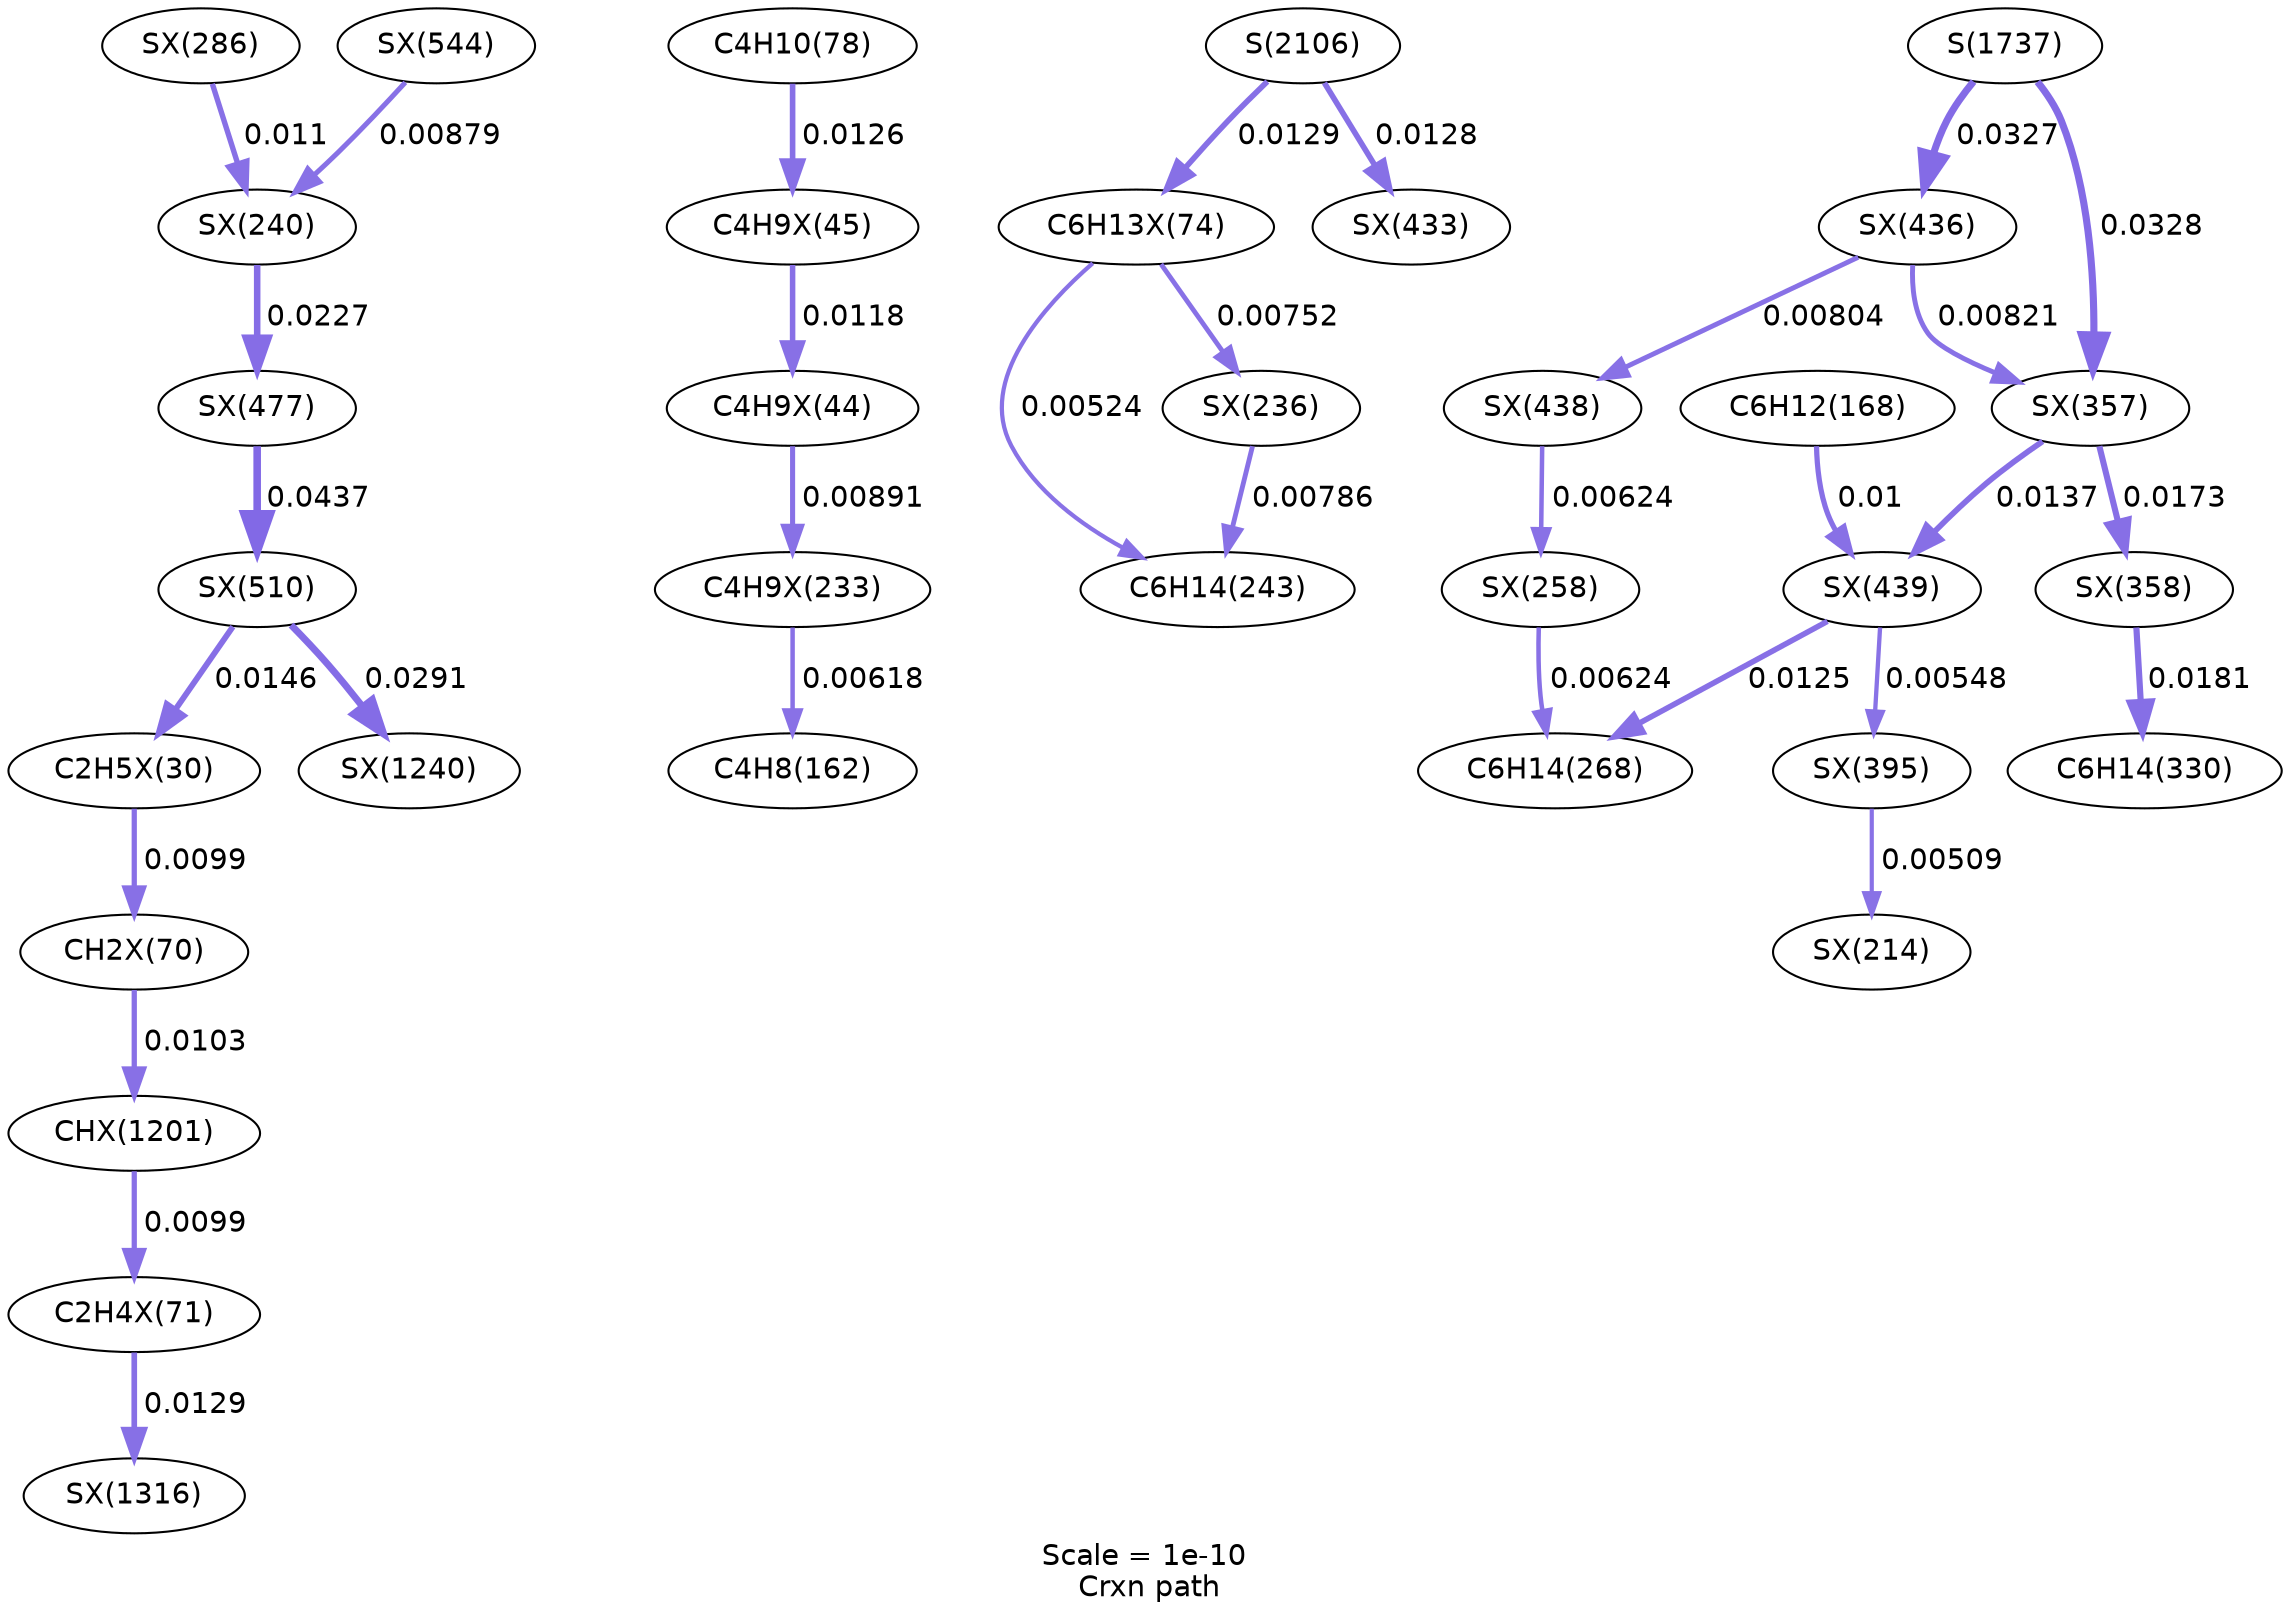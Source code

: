 digraph reaction_paths {
center=1;
s31 -> s43[fontname="Helvetica", style="setlinewidth(2.52)", arrowsize=1.26, color="0.7, 0.51, 0.9"
, label=" 0.0099"];
s73 -> s31[fontname="Helvetica", style="setlinewidth(2.81)", arrowsize=1.4, color="0.7, 0.515, 0.9"
, label=" 0.0146"];
s10 -> s37[fontname="Helvetica", style="setlinewidth(2.7)", arrowsize=1.35, color="0.7, 0.513, 0.9"
, label=" 0.0126"];
s37 -> s36[fontname="Helvetica", style="setlinewidth(2.65)", arrowsize=1.32, color="0.7, 0.512, 0.9"
, label=" 0.0118"];
s36 -> s55[fontname="Helvetica", style="setlinewidth(2.44)", arrowsize=1.22, color="0.7, 0.509, 0.9"
, label=" 0.00891"];
s55 -> s14[fontname="Helvetica", style="setlinewidth(2.16)", arrowsize=1.08, color="0.7, 0.506, 0.9"
, label=" 0.00618"];
s47 -> s20[fontname="Helvetica", style="setlinewidth(2.04)", arrowsize=1.02, color="0.7, 0.505, 0.9"
, label=" 0.00524"];
s56 -> s20[fontname="Helvetica", style="setlinewidth(2.34)", arrowsize=1.17, color="0.7, 0.508, 0.9"
, label=" 0.00786"];
s69 -> s21[fontname="Helvetica", style="setlinewidth(2.69)", arrowsize=1.34, color="0.7, 0.512, 0.9"
, label=" 0.0125"];
s59 -> s21[fontname="Helvetica", style="setlinewidth(2.17)", arrowsize=1.08, color="0.7, 0.506, 0.9"
, label=" 0.00624"];
s64 -> s22[fontname="Helvetica", style="setlinewidth(2.97)", arrowsize=1.49, color="0.7, 0.518, 0.9"
, label=" 0.0181"];
s57 -> s72[fontname="Helvetica", style="setlinewidth(3.14)", arrowsize=1.57, color="0.7, 0.523, 0.9"
, label=" 0.0227"];
s72 -> s73[fontname="Helvetica", style="setlinewidth(3.64)", arrowsize=1.82, color="0.7, 0.544, 0.9"
, label=" 0.0437"];
s60 -> s57[fontname="Helvetica", style="setlinewidth(2.6)", arrowsize=1.3, color="0.7, 0.511, 0.9"
, label=" 0.011"];
s74 -> s57[fontname="Helvetica", style="setlinewidth(2.43)", arrowsize=1.21, color="0.7, 0.509, 0.9"
, label=" 0.00879"];
s43 -> s76[fontname="Helvetica", style="setlinewidth(2.54)", arrowsize=1.27, color="0.7, 0.51, 0.9"
, label=" 0.0103"];
s76 -> s44[fontname="Helvetica", style="setlinewidth(2.52)", arrowsize=1.26, color="0.7, 0.51, 0.9"
, label=" 0.0099"];
s73 -> s77[fontname="Helvetica", style="setlinewidth(3.33)", arrowsize=1.66, color="0.7, 0.529, 0.9"
, label=" 0.0291"];
s44 -> s78[fontname="Helvetica", style="setlinewidth(2.72)", arrowsize=1.36, color="0.7, 0.513, 0.9"
, label=" 0.0129"];
s65 -> s54[fontname="Helvetica", style="setlinewidth(2.01)", arrowsize=1.01, color="0.7, 0.505, 0.9"
, label=" 0.00509"];
s69 -> s65[fontname="Helvetica", style="setlinewidth(2.07)", arrowsize=1.03, color="0.7, 0.505, 0.9"
, label=" 0.00548"];
s63 -> s69[fontname="Helvetica", style="setlinewidth(2.76)", arrowsize=1.38, color="0.7, 0.514, 0.9"
, label=" 0.0137"];
s15 -> s69[fontname="Helvetica", style="setlinewidth(2.52)", arrowsize=1.26, color="0.7, 0.51, 0.9"
, label=" 0.01"];
s67 -> s63[fontname="Helvetica", style="setlinewidth(2.37)", arrowsize=1.19, color="0.7, 0.508, 0.9"
, label=" 0.00821"];
s63 -> s64[fontname="Helvetica", style="setlinewidth(2.94)", arrowsize=1.47, color="0.7, 0.517, 0.9"
, label=" 0.0173"];
s25 -> s63[fontname="Helvetica", style="setlinewidth(3.42)", arrowsize=1.71, color="0.7, 0.533, 0.9"
, label=" 0.0328"];
s67 -> s68[fontname="Helvetica", style="setlinewidth(2.36)", arrowsize=1.18, color="0.7, 0.508, 0.9"
, label=" 0.00804"];
s25 -> s67[fontname="Helvetica", style="setlinewidth(3.42)", arrowsize=1.71, color="0.7, 0.533, 0.9"
, label=" 0.0327"];
s68 -> s59[fontname="Helvetica", style="setlinewidth(2.17)", arrowsize=1.08, color="0.7, 0.506, 0.9"
, label=" 0.00624"];
s47 -> s56[fontname="Helvetica", style="setlinewidth(2.31)", arrowsize=1.15, color="0.7, 0.508, 0.9"
, label=" 0.00752"];
s26 -> s47[fontname="Helvetica", style="setlinewidth(2.72)", arrowsize=1.36, color="0.7, 0.513, 0.9"
, label=" 0.0129"];
s26 -> s66[fontname="Helvetica", style="setlinewidth(2.71)", arrowsize=1.35, color="0.7, 0.513, 0.9"
, label=" 0.0128"];
s10 [ fontname="Helvetica", label="C4H10(78)"];
s14 [ fontname="Helvetica", label="C4H8(162)"];
s15 [ fontname="Helvetica", label="C6H12(168)"];
s20 [ fontname="Helvetica", label="C6H14(243)"];
s21 [ fontname="Helvetica", label="C6H14(268)"];
s22 [ fontname="Helvetica", label="C6H14(330)"];
s25 [ fontname="Helvetica", label="S(1737)"];
s26 [ fontname="Helvetica", label="S(2106)"];
s31 [ fontname="Helvetica", label="C2H5X(30)"];
s36 [ fontname="Helvetica", label="C4H9X(44)"];
s37 [ fontname="Helvetica", label="C4H9X(45)"];
s43 [ fontname="Helvetica", label="CH2X(70)"];
s44 [ fontname="Helvetica", label="C2H4X(71)"];
s47 [ fontname="Helvetica", label="C6H13X(74)"];
s54 [ fontname="Helvetica", label="SX(214)"];
s55 [ fontname="Helvetica", label="C4H9X(233)"];
s56 [ fontname="Helvetica", label="SX(236)"];
s57 [ fontname="Helvetica", label="SX(240)"];
s59 [ fontname="Helvetica", label="SX(258)"];
s60 [ fontname="Helvetica", label="SX(286)"];
s63 [ fontname="Helvetica", label="SX(357)"];
s64 [ fontname="Helvetica", label="SX(358)"];
s65 [ fontname="Helvetica", label="SX(395)"];
s66 [ fontname="Helvetica", label="SX(433)"];
s67 [ fontname="Helvetica", label="SX(436)"];
s68 [ fontname="Helvetica", label="SX(438)"];
s69 [ fontname="Helvetica", label="SX(439)"];
s72 [ fontname="Helvetica", label="SX(477)"];
s73 [ fontname="Helvetica", label="SX(510)"];
s74 [ fontname="Helvetica", label="SX(544)"];
s76 [ fontname="Helvetica", label="CHX(1201)"];
s77 [ fontname="Helvetica", label="SX(1240)"];
s78 [ fontname="Helvetica", label="SX(1316)"];
 label = "Scale = 1e-10\l Crxn path";
 fontname = "Helvetica";
}
